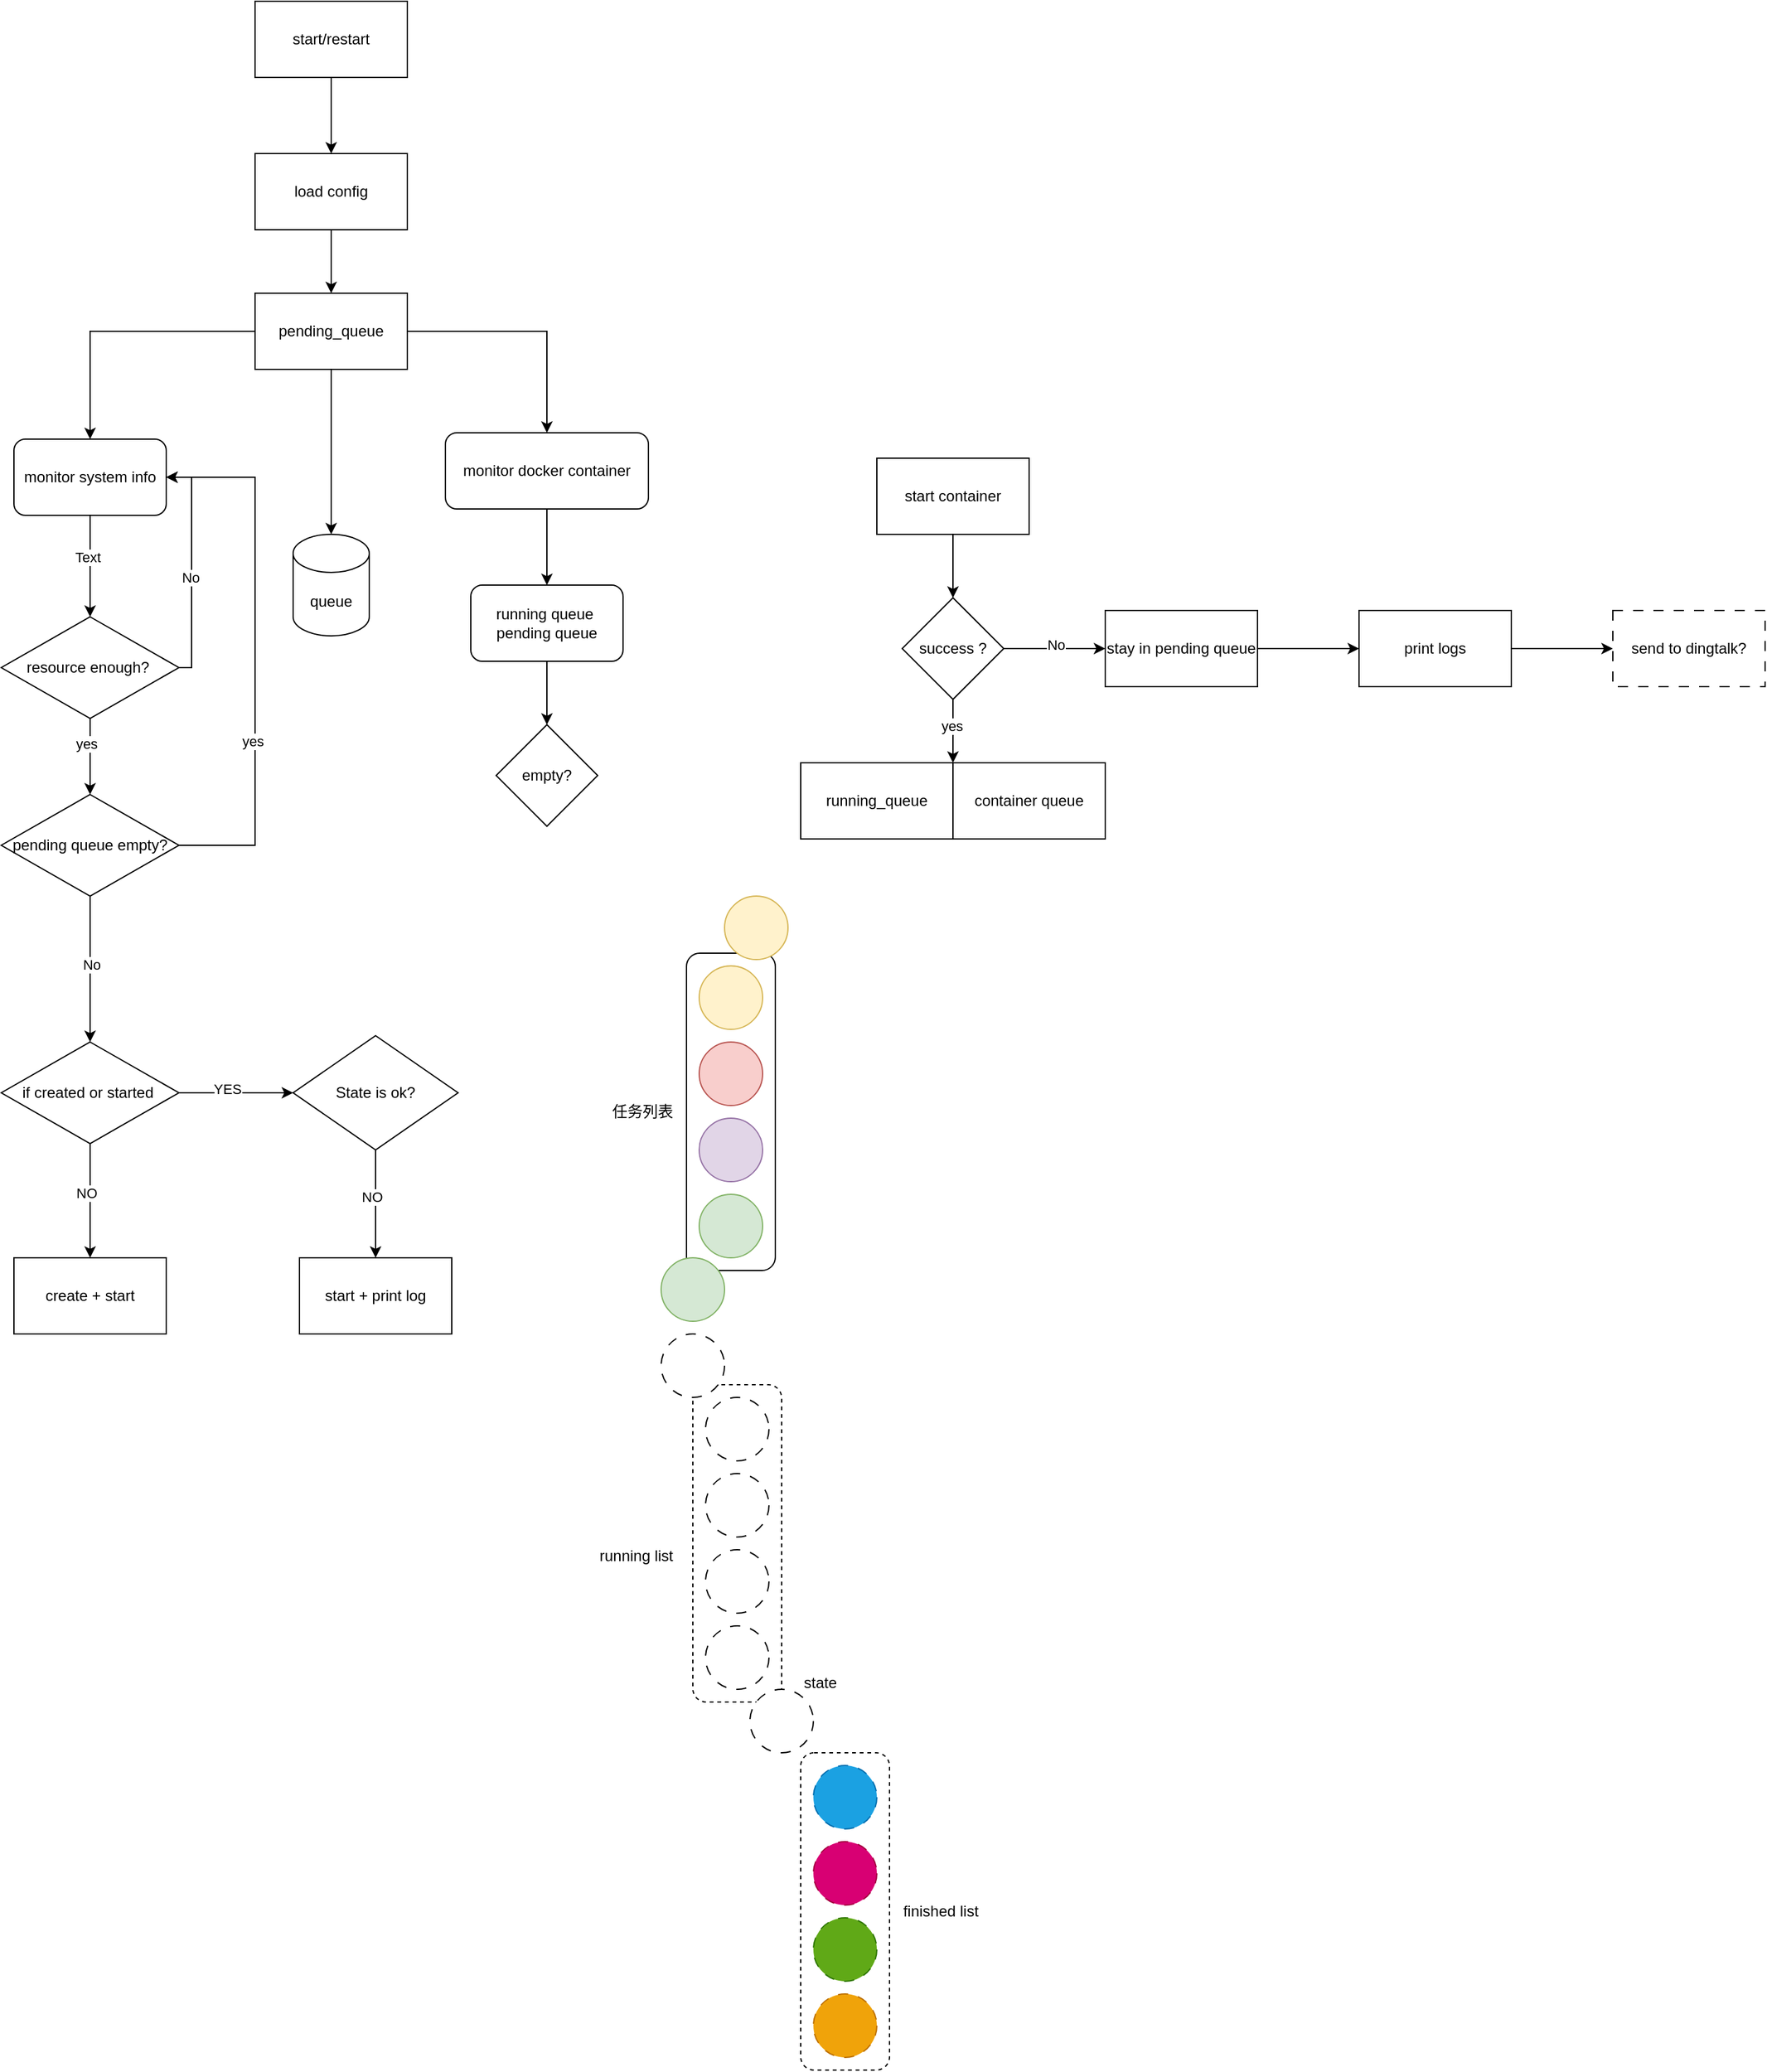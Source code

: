 <mxfile version="24.4.2" type="device" pages="4">
  <diagram name="Page-1" id="XfV0ruQVVP3Mxhs4WJS7">
    <mxGraphModel dx="1259" dy="672" grid="1" gridSize="10" guides="1" tooltips="1" connect="1" arrows="1" fold="1" page="1" pageScale="1" pageWidth="850" pageHeight="1100" math="0" shadow="0">
      <root>
        <mxCell id="0" />
        <mxCell id="1" parent="0" />
        <mxCell id="meWoQQWBx68NjKJrUbFm-3" value="" style="edgeStyle=orthogonalEdgeStyle;rounded=0;orthogonalLoop=1;jettySize=auto;html=1;" edge="1" parent="1" source="meWoQQWBx68NjKJrUbFm-1" target="meWoQQWBx68NjKJrUbFm-2">
          <mxGeometry relative="1" as="geometry" />
        </mxCell>
        <mxCell id="meWoQQWBx68NjKJrUbFm-1" value="start/restart" style="whiteSpace=wrap;html=1;" vertex="1" parent="1">
          <mxGeometry x="300" y="130" width="120" height="60" as="geometry" />
        </mxCell>
        <mxCell id="meWoQQWBx68NjKJrUbFm-5" value="" style="edgeStyle=orthogonalEdgeStyle;rounded=0;orthogonalLoop=1;jettySize=auto;html=1;" edge="1" parent="1" source="meWoQQWBx68NjKJrUbFm-2" target="meWoQQWBx68NjKJrUbFm-4">
          <mxGeometry relative="1" as="geometry" />
        </mxCell>
        <mxCell id="meWoQQWBx68NjKJrUbFm-2" value="load config" style="whiteSpace=wrap;html=1;" vertex="1" parent="1">
          <mxGeometry x="300" y="250" width="120" height="60" as="geometry" />
        </mxCell>
        <mxCell id="meWoQQWBx68NjKJrUbFm-47" style="edgeStyle=orthogonalEdgeStyle;rounded=0;orthogonalLoop=1;jettySize=auto;html=1;" edge="1" parent="1" source="meWoQQWBx68NjKJrUbFm-4" target="meWoQQWBx68NjKJrUbFm-19">
          <mxGeometry relative="1" as="geometry" />
        </mxCell>
        <mxCell id="meWoQQWBx68NjKJrUbFm-48" style="edgeStyle=orthogonalEdgeStyle;rounded=0;orthogonalLoop=1;jettySize=auto;html=1;" edge="1" parent="1" source="meWoQQWBx68NjKJrUbFm-4" target="meWoQQWBx68NjKJrUbFm-17">
          <mxGeometry relative="1" as="geometry" />
        </mxCell>
        <mxCell id="meWoQQWBx68NjKJrUbFm-49" style="edgeStyle=orthogonalEdgeStyle;rounded=0;orthogonalLoop=1;jettySize=auto;html=1;" edge="1" parent="1" source="meWoQQWBx68NjKJrUbFm-4" target="meWoQQWBx68NjKJrUbFm-46">
          <mxGeometry relative="1" as="geometry" />
        </mxCell>
        <mxCell id="meWoQQWBx68NjKJrUbFm-4" value="pending_queue" style="whiteSpace=wrap;html=1;" vertex="1" parent="1">
          <mxGeometry x="300" y="360" width="120" height="60" as="geometry" />
        </mxCell>
        <mxCell id="meWoQQWBx68NjKJrUbFm-9" value="" style="edgeStyle=orthogonalEdgeStyle;rounded=0;orthogonalLoop=1;jettySize=auto;html=1;" edge="1" parent="1" source="meWoQQWBx68NjKJrUbFm-6" target="meWoQQWBx68NjKJrUbFm-8">
          <mxGeometry relative="1" as="geometry" />
        </mxCell>
        <mxCell id="meWoQQWBx68NjKJrUbFm-6" value="start container" style="whiteSpace=wrap;html=1;" vertex="1" parent="1">
          <mxGeometry x="790" y="490" width="120" height="60" as="geometry" />
        </mxCell>
        <mxCell id="meWoQQWBx68NjKJrUbFm-11" value="" style="edgeStyle=orthogonalEdgeStyle;rounded=0;orthogonalLoop=1;jettySize=auto;html=1;" edge="1" parent="1" source="meWoQQWBx68NjKJrUbFm-8" target="meWoQQWBx68NjKJrUbFm-10">
          <mxGeometry relative="1" as="geometry" />
        </mxCell>
        <mxCell id="meWoQQWBx68NjKJrUbFm-15" value="No" style="edgeLabel;html=1;align=center;verticalAlign=middle;resizable=0;points=[];" vertex="1" connectable="0" parent="meWoQQWBx68NjKJrUbFm-11">
          <mxGeometry x="0.013" y="3" relative="1" as="geometry">
            <mxPoint as="offset" />
          </mxGeometry>
        </mxCell>
        <mxCell id="meWoQQWBx68NjKJrUbFm-13" value="" style="edgeStyle=orthogonalEdgeStyle;rounded=0;orthogonalLoop=1;jettySize=auto;html=1;entryX=1;entryY=0;entryDx=0;entryDy=0;" edge="1" parent="1" source="meWoQQWBx68NjKJrUbFm-8" target="meWoQQWBx68NjKJrUbFm-12">
          <mxGeometry relative="1" as="geometry" />
        </mxCell>
        <mxCell id="meWoQQWBx68NjKJrUbFm-14" value="yes" style="edgeLabel;html=1;align=center;verticalAlign=middle;resizable=0;points=[];" vertex="1" connectable="0" parent="meWoQQWBx68NjKJrUbFm-13">
          <mxGeometry x="-0.164" y="-1" relative="1" as="geometry">
            <mxPoint as="offset" />
          </mxGeometry>
        </mxCell>
        <mxCell id="meWoQQWBx68NjKJrUbFm-8" value="success ?" style="rhombus;whiteSpace=wrap;html=1;" vertex="1" parent="1">
          <mxGeometry x="810" y="600" width="80" height="80" as="geometry" />
        </mxCell>
        <mxCell id="meWoQQWBx68NjKJrUbFm-43" value="" style="edgeStyle=orthogonalEdgeStyle;rounded=0;orthogonalLoop=1;jettySize=auto;html=1;" edge="1" parent="1" source="meWoQQWBx68NjKJrUbFm-10" target="meWoQQWBx68NjKJrUbFm-42">
          <mxGeometry relative="1" as="geometry" />
        </mxCell>
        <mxCell id="meWoQQWBx68NjKJrUbFm-10" value="stay in pending queue" style="whiteSpace=wrap;html=1;" vertex="1" parent="1">
          <mxGeometry x="970" y="610" width="120" height="60" as="geometry" />
        </mxCell>
        <mxCell id="meWoQQWBx68NjKJrUbFm-12" value="running_queue" style="whiteSpace=wrap;html=1;" vertex="1" parent="1">
          <mxGeometry x="730" y="730" width="120" height="60" as="geometry" />
        </mxCell>
        <mxCell id="meWoQQWBx68NjKJrUbFm-38" value="" style="edgeStyle=orthogonalEdgeStyle;rounded=0;orthogonalLoop=1;jettySize=auto;html=1;" edge="1" parent="1" source="meWoQQWBx68NjKJrUbFm-17" target="meWoQQWBx68NjKJrUbFm-26">
          <mxGeometry relative="1" as="geometry" />
        </mxCell>
        <mxCell id="meWoQQWBx68NjKJrUbFm-17" value="monitor docker container" style="rounded=1;whiteSpace=wrap;html=1;" vertex="1" parent="1">
          <mxGeometry x="450" y="470" width="160" height="60" as="geometry" />
        </mxCell>
        <mxCell id="meWoQQWBx68NjKJrUbFm-23" value="" style="edgeStyle=orthogonalEdgeStyle;rounded=0;orthogonalLoop=1;jettySize=auto;html=1;" edge="1" parent="1" source="meWoQQWBx68NjKJrUbFm-19" target="meWoQQWBx68NjKJrUbFm-22">
          <mxGeometry relative="1" as="geometry" />
        </mxCell>
        <mxCell id="meWoQQWBx68NjKJrUbFm-31" value="Text" style="edgeLabel;html=1;align=center;verticalAlign=middle;resizable=0;points=[];" vertex="1" connectable="0" parent="meWoQQWBx68NjKJrUbFm-23">
          <mxGeometry x="-0.175" y="-2" relative="1" as="geometry">
            <mxPoint as="offset" />
          </mxGeometry>
        </mxCell>
        <mxCell id="meWoQQWBx68NjKJrUbFm-19" value="monitor system info" style="rounded=1;whiteSpace=wrap;html=1;" vertex="1" parent="1">
          <mxGeometry x="110" y="475" width="120" height="60" as="geometry" />
        </mxCell>
        <mxCell id="meWoQQWBx68NjKJrUbFm-25" value="" style="edgeStyle=orthogonalEdgeStyle;rounded=0;orthogonalLoop=1;jettySize=auto;html=1;" edge="1" parent="1" source="meWoQQWBx68NjKJrUbFm-22">
          <mxGeometry relative="1" as="geometry">
            <mxPoint x="170" y="755" as="targetPoint" />
          </mxGeometry>
        </mxCell>
        <mxCell id="meWoQQWBx68NjKJrUbFm-28" value="yes" style="edgeLabel;html=1;align=center;verticalAlign=middle;resizable=0;points=[];" vertex="1" connectable="0" parent="meWoQQWBx68NjKJrUbFm-25">
          <mxGeometry x="-0.36" y="-3" relative="1" as="geometry">
            <mxPoint as="offset" />
          </mxGeometry>
        </mxCell>
        <mxCell id="meWoQQWBx68NjKJrUbFm-29" style="edgeStyle=orthogonalEdgeStyle;rounded=0;orthogonalLoop=1;jettySize=auto;html=1;entryX=1;entryY=0.5;entryDx=0;entryDy=0;" edge="1" parent="1" source="meWoQQWBx68NjKJrUbFm-22" target="meWoQQWBx68NjKJrUbFm-19">
          <mxGeometry relative="1" as="geometry">
            <Array as="points">
              <mxPoint x="250" y="655" />
              <mxPoint x="250" y="505" />
            </Array>
          </mxGeometry>
        </mxCell>
        <mxCell id="meWoQQWBx68NjKJrUbFm-30" value="No" style="edgeLabel;html=1;align=center;verticalAlign=middle;resizable=0;points=[];" vertex="1" connectable="0" parent="meWoQQWBx68NjKJrUbFm-29">
          <mxGeometry x="-0.1" y="1" relative="1" as="geometry">
            <mxPoint as="offset" />
          </mxGeometry>
        </mxCell>
        <mxCell id="meWoQQWBx68NjKJrUbFm-22" value="resource enough?&amp;nbsp;" style="rhombus;whiteSpace=wrap;html=1;" vertex="1" parent="1">
          <mxGeometry x="100" y="615" width="140" height="80" as="geometry" />
        </mxCell>
        <mxCell id="meWoQQWBx68NjKJrUbFm-40" value="" style="edgeStyle=orthogonalEdgeStyle;rounded=0;orthogonalLoop=1;jettySize=auto;html=1;" edge="1" parent="1" source="meWoQQWBx68NjKJrUbFm-26" target="meWoQQWBx68NjKJrUbFm-39">
          <mxGeometry relative="1" as="geometry" />
        </mxCell>
        <mxCell id="meWoQQWBx68NjKJrUbFm-26" value="running queue&amp;nbsp;&lt;br&gt;pending queue" style="rounded=1;whiteSpace=wrap;html=1;" vertex="1" parent="1">
          <mxGeometry x="470" y="590" width="120" height="60" as="geometry" />
        </mxCell>
        <mxCell id="meWoQQWBx68NjKJrUbFm-33" value="" style="edgeStyle=orthogonalEdgeStyle;rounded=0;orthogonalLoop=1;jettySize=auto;html=1;" edge="1" parent="1" source="meWoQQWBx68NjKJrUbFm-27">
          <mxGeometry relative="1" as="geometry">
            <mxPoint x="170" y="950" as="targetPoint" />
          </mxGeometry>
        </mxCell>
        <mxCell id="meWoQQWBx68NjKJrUbFm-34" value="No" style="edgeLabel;html=1;align=center;verticalAlign=middle;resizable=0;points=[];" vertex="1" connectable="0" parent="meWoQQWBx68NjKJrUbFm-33">
          <mxGeometry x="-0.069" y="1" relative="1" as="geometry">
            <mxPoint as="offset" />
          </mxGeometry>
        </mxCell>
        <mxCell id="meWoQQWBx68NjKJrUbFm-36" value="" style="edgeStyle=orthogonalEdgeStyle;rounded=0;orthogonalLoop=1;jettySize=auto;html=1;entryX=1;entryY=0.5;entryDx=0;entryDy=0;" edge="1" parent="1" source="meWoQQWBx68NjKJrUbFm-27" target="meWoQQWBx68NjKJrUbFm-19">
          <mxGeometry relative="1" as="geometry">
            <mxPoint x="330" y="795" as="targetPoint" />
            <Array as="points">
              <mxPoint x="300" y="795" />
              <mxPoint x="300" y="505" />
            </Array>
          </mxGeometry>
        </mxCell>
        <mxCell id="meWoQQWBx68NjKJrUbFm-37" value="yes" style="edgeLabel;html=1;align=center;verticalAlign=middle;resizable=0;points=[];" vertex="1" connectable="0" parent="meWoQQWBx68NjKJrUbFm-36">
          <mxGeometry x="-0.325" y="2" relative="1" as="geometry">
            <mxPoint as="offset" />
          </mxGeometry>
        </mxCell>
        <mxCell id="meWoQQWBx68NjKJrUbFm-27" value="pending queue empty?" style="rhombus;whiteSpace=wrap;html=1;" vertex="1" parent="1">
          <mxGeometry x="100" y="755" width="140" height="80" as="geometry" />
        </mxCell>
        <mxCell id="meWoQQWBx68NjKJrUbFm-39" value="empty?" style="rhombus;whiteSpace=wrap;html=1;" vertex="1" parent="1">
          <mxGeometry x="490" y="700" width="80" height="80" as="geometry" />
        </mxCell>
        <mxCell id="meWoQQWBx68NjKJrUbFm-41" value="container queue" style="whiteSpace=wrap;html=1;" vertex="1" parent="1">
          <mxGeometry x="850" y="730" width="120" height="60" as="geometry" />
        </mxCell>
        <mxCell id="meWoQQWBx68NjKJrUbFm-45" value="" style="edgeStyle=orthogonalEdgeStyle;rounded=0;orthogonalLoop=1;jettySize=auto;html=1;" edge="1" parent="1" source="meWoQQWBx68NjKJrUbFm-42" target="meWoQQWBx68NjKJrUbFm-44">
          <mxGeometry relative="1" as="geometry" />
        </mxCell>
        <mxCell id="meWoQQWBx68NjKJrUbFm-42" value="print logs" style="whiteSpace=wrap;html=1;" vertex="1" parent="1">
          <mxGeometry x="1170" y="610" width="120" height="60" as="geometry" />
        </mxCell>
        <mxCell id="meWoQQWBx68NjKJrUbFm-44" value="send to dingtalk?" style="whiteSpace=wrap;html=1;dashed=1;dashPattern=8 8;" vertex="1" parent="1">
          <mxGeometry x="1370" y="610" width="120" height="60" as="geometry" />
        </mxCell>
        <mxCell id="meWoQQWBx68NjKJrUbFm-46" value="queue" style="shape=cylinder3;whiteSpace=wrap;html=1;boundedLbl=1;backgroundOutline=1;size=15;" vertex="1" parent="1">
          <mxGeometry x="330" y="550" width="60" height="80" as="geometry" />
        </mxCell>
        <mxCell id="meWoQQWBx68NjKJrUbFm-52" value="" style="edgeStyle=orthogonalEdgeStyle;rounded=0;orthogonalLoop=1;jettySize=auto;html=1;" edge="1" parent="1" source="meWoQQWBx68NjKJrUbFm-50" target="meWoQQWBx68NjKJrUbFm-51">
          <mxGeometry relative="1" as="geometry" />
        </mxCell>
        <mxCell id="meWoQQWBx68NjKJrUbFm-53" value="NO" style="edgeLabel;html=1;align=center;verticalAlign=middle;resizable=0;points=[];" vertex="1" connectable="0" parent="meWoQQWBx68NjKJrUbFm-52">
          <mxGeometry x="-0.129" y="-3" relative="1" as="geometry">
            <mxPoint as="offset" />
          </mxGeometry>
        </mxCell>
        <mxCell id="meWoQQWBx68NjKJrUbFm-55" value="" style="edgeStyle=orthogonalEdgeStyle;rounded=0;orthogonalLoop=1;jettySize=auto;html=1;" edge="1" parent="1" source="meWoQQWBx68NjKJrUbFm-50">
          <mxGeometry relative="1" as="geometry">
            <mxPoint x="330" y="990" as="targetPoint" />
          </mxGeometry>
        </mxCell>
        <mxCell id="meWoQQWBx68NjKJrUbFm-56" value="YES" style="edgeLabel;html=1;align=center;verticalAlign=middle;resizable=0;points=[];" vertex="1" connectable="0" parent="meWoQQWBx68NjKJrUbFm-55">
          <mxGeometry x="-0.167" y="3" relative="1" as="geometry">
            <mxPoint as="offset" />
          </mxGeometry>
        </mxCell>
        <mxCell id="meWoQQWBx68NjKJrUbFm-50" value="if created or started&amp;nbsp;" style="rhombus;whiteSpace=wrap;html=1;" vertex="1" parent="1">
          <mxGeometry x="100" y="950" width="140" height="80" as="geometry" />
        </mxCell>
        <mxCell id="meWoQQWBx68NjKJrUbFm-51" value="create + start" style="whiteSpace=wrap;html=1;" vertex="1" parent="1">
          <mxGeometry x="110" y="1120" width="120" height="60" as="geometry" />
        </mxCell>
        <mxCell id="meWoQQWBx68NjKJrUbFm-59" value="" style="edgeStyle=orthogonalEdgeStyle;rounded=0;orthogonalLoop=1;jettySize=auto;html=1;" edge="1" parent="1" source="meWoQQWBx68NjKJrUbFm-57" target="meWoQQWBx68NjKJrUbFm-58">
          <mxGeometry relative="1" as="geometry" />
        </mxCell>
        <mxCell id="meWoQQWBx68NjKJrUbFm-60" value="NO" style="edgeLabel;html=1;align=center;verticalAlign=middle;resizable=0;points=[];" vertex="1" connectable="0" parent="meWoQQWBx68NjKJrUbFm-59">
          <mxGeometry x="-0.142" y="-3" relative="1" as="geometry">
            <mxPoint as="offset" />
          </mxGeometry>
        </mxCell>
        <mxCell id="meWoQQWBx68NjKJrUbFm-57" value="State is ok?" style="rhombus;whiteSpace=wrap;html=1;" vertex="1" parent="1">
          <mxGeometry x="330" y="945" width="130" height="90" as="geometry" />
        </mxCell>
        <mxCell id="meWoQQWBx68NjKJrUbFm-58" value="start + print log" style="whiteSpace=wrap;html=1;" vertex="1" parent="1">
          <mxGeometry x="335" y="1120" width="120" height="60" as="geometry" />
        </mxCell>
        <mxCell id="meWoQQWBx68NjKJrUbFm-61" value="" style="rounded=1;whiteSpace=wrap;html=1;" vertex="1" parent="1">
          <mxGeometry x="640" y="880" width="70" height="250" as="geometry" />
        </mxCell>
        <mxCell id="meWoQQWBx68NjKJrUbFm-62" value="" style="ellipse;whiteSpace=wrap;html=1;aspect=fixed;fillColor=#fff2cc;strokeColor=#d6b656;" vertex="1" parent="1">
          <mxGeometry x="650" y="890" width="50" height="50" as="geometry" />
        </mxCell>
        <mxCell id="meWoQQWBx68NjKJrUbFm-63" value="" style="ellipse;whiteSpace=wrap;html=1;aspect=fixed;fillColor=#f8cecc;strokeColor=#b85450;" vertex="1" parent="1">
          <mxGeometry x="650" y="950" width="50" height="50" as="geometry" />
        </mxCell>
        <mxCell id="meWoQQWBx68NjKJrUbFm-64" value="" style="ellipse;whiteSpace=wrap;html=1;aspect=fixed;fillColor=#e1d5e7;strokeColor=#9673a6;" vertex="1" parent="1">
          <mxGeometry x="650" y="1010" width="50" height="50" as="geometry" />
        </mxCell>
        <mxCell id="meWoQQWBx68NjKJrUbFm-65" value="" style="ellipse;whiteSpace=wrap;html=1;aspect=fixed;fillColor=#d5e8d4;strokeColor=#82b366;" vertex="1" parent="1">
          <mxGeometry x="650" y="1070" width="50" height="50" as="geometry" />
        </mxCell>
        <mxCell id="meWoQQWBx68NjKJrUbFm-66" value="" style="rounded=1;whiteSpace=wrap;html=1;dashed=1;" vertex="1" parent="1">
          <mxGeometry x="730" y="1510" width="70" height="250" as="geometry" />
        </mxCell>
        <mxCell id="meWoQQWBx68NjKJrUbFm-67" value="" style="ellipse;whiteSpace=wrap;html=1;aspect=fixed;dashed=1;dashPattern=8 8;fillColor=#1ba1e2;fontColor=#ffffff;strokeColor=#006EAF;" vertex="1" parent="1">
          <mxGeometry x="740" y="1520" width="50" height="50" as="geometry" />
        </mxCell>
        <mxCell id="meWoQQWBx68NjKJrUbFm-68" value="" style="ellipse;whiteSpace=wrap;html=1;aspect=fixed;dashed=1;dashPattern=8 8;fillColor=#d80073;fontColor=#ffffff;strokeColor=#A50040;" vertex="1" parent="1">
          <mxGeometry x="740" y="1580" width="50" height="50" as="geometry" />
        </mxCell>
        <mxCell id="meWoQQWBx68NjKJrUbFm-69" value="" style="ellipse;whiteSpace=wrap;html=1;aspect=fixed;dashed=1;dashPattern=8 8;fillColor=#60a917;fontColor=#ffffff;strokeColor=#2D7600;" vertex="1" parent="1">
          <mxGeometry x="740" y="1640" width="50" height="50" as="geometry" />
        </mxCell>
        <mxCell id="meWoQQWBx68NjKJrUbFm-70" value="" style="ellipse;whiteSpace=wrap;html=1;aspect=fixed;dashed=1;dashPattern=8 8;fillColor=#f0a30a;fontColor=#000000;strokeColor=#BD7000;" vertex="1" parent="1">
          <mxGeometry x="740" y="1700" width="50" height="50" as="geometry" />
        </mxCell>
        <mxCell id="meWoQQWBx68NjKJrUbFm-71" value="" style="ellipse;whiteSpace=wrap;html=1;aspect=fixed;fillColor=#fff2cc;strokeColor=#d6b656;" vertex="1" parent="1">
          <mxGeometry x="670" y="835" width="50" height="50" as="geometry" />
        </mxCell>
        <mxCell id="meWoQQWBx68NjKJrUbFm-72" value="" style="ellipse;whiteSpace=wrap;html=1;aspect=fixed;fillColor=#d5e8d4;strokeColor=#82b366;" vertex="1" parent="1">
          <mxGeometry x="620" y="1120" width="50" height="50" as="geometry" />
        </mxCell>
        <mxCell id="meWoQQWBx68NjKJrUbFm-73" value="任务列表" style="text;html=1;align=center;verticalAlign=middle;resizable=0;points=[];autosize=1;strokeColor=none;fillColor=none;" vertex="1" parent="1">
          <mxGeometry x="570" y="990" width="70" height="30" as="geometry" />
        </mxCell>
        <mxCell id="meWoQQWBx68NjKJrUbFm-74" value="" style="rounded=1;whiteSpace=wrap;html=1;dashed=1;" vertex="1" parent="1">
          <mxGeometry x="645" y="1220" width="70" height="250" as="geometry" />
        </mxCell>
        <mxCell id="meWoQQWBx68NjKJrUbFm-75" value="" style="ellipse;whiteSpace=wrap;html=1;aspect=fixed;dashed=1;dashPattern=8 8;" vertex="1" parent="1">
          <mxGeometry x="655" y="1230" width="50" height="50" as="geometry" />
        </mxCell>
        <mxCell id="meWoQQWBx68NjKJrUbFm-76" value="" style="ellipse;whiteSpace=wrap;html=1;aspect=fixed;dashed=1;dashPattern=8 8;" vertex="1" parent="1">
          <mxGeometry x="655" y="1290" width="50" height="50" as="geometry" />
        </mxCell>
        <mxCell id="meWoQQWBx68NjKJrUbFm-77" value="" style="ellipse;whiteSpace=wrap;html=1;aspect=fixed;dashed=1;dashPattern=8 8;" vertex="1" parent="1">
          <mxGeometry x="655" y="1350" width="50" height="50" as="geometry" />
        </mxCell>
        <mxCell id="meWoQQWBx68NjKJrUbFm-78" value="" style="ellipse;whiteSpace=wrap;html=1;aspect=fixed;dashed=1;dashPattern=8 8;" vertex="1" parent="1">
          <mxGeometry x="655" y="1410" width="50" height="50" as="geometry" />
        </mxCell>
        <mxCell id="meWoQQWBx68NjKJrUbFm-79" value="running list" style="text;html=1;align=center;verticalAlign=middle;resizable=0;points=[];autosize=1;strokeColor=none;fillColor=none;" vertex="1" parent="1">
          <mxGeometry x="560" y="1340" width="80" height="30" as="geometry" />
        </mxCell>
        <mxCell id="meWoQQWBx68NjKJrUbFm-80" value="state" style="text;html=1;align=center;verticalAlign=middle;resizable=0;points=[];autosize=1;strokeColor=none;fillColor=none;" vertex="1" parent="1">
          <mxGeometry x="720" y="1440" width="50" height="30" as="geometry" />
        </mxCell>
        <mxCell id="meWoQQWBx68NjKJrUbFm-81" value="" style="ellipse;whiteSpace=wrap;html=1;aspect=fixed;dashed=1;dashPattern=8 8;" vertex="1" parent="1">
          <mxGeometry x="690" y="1460" width="50" height="50" as="geometry" />
        </mxCell>
        <mxCell id="meWoQQWBx68NjKJrUbFm-82" value="" style="ellipse;whiteSpace=wrap;html=1;aspect=fixed;dashed=1;dashPattern=8 8;" vertex="1" parent="1">
          <mxGeometry x="620" y="1180" width="50" height="50" as="geometry" />
        </mxCell>
        <mxCell id="meWoQQWBx68NjKJrUbFm-83" value="finished list" style="text;html=1;align=center;verticalAlign=middle;resizable=0;points=[];autosize=1;strokeColor=none;fillColor=none;" vertex="1" parent="1">
          <mxGeometry x="800" y="1620" width="80" height="30" as="geometry" />
        </mxCell>
      </root>
    </mxGraphModel>
  </diagram>
  <diagram id="NeOenE5Y8L3utTnnltmH" name="Page-2">
    <mxGraphModel dx="1259" dy="672" grid="1" gridSize="10" guides="1" tooltips="1" connect="1" arrows="1" fold="1" page="1" pageScale="1" pageWidth="850" pageHeight="1100" math="0" shadow="0">
      <root>
        <mxCell id="0" />
        <mxCell id="1" parent="0" />
        <mxCell id="9gGHNVp0sv18e7MahSO4-3" value="" style="edgeStyle=orthogonalEdgeStyle;rounded=0;orthogonalLoop=1;jettySize=auto;html=1;entryX=0.5;entryY=0;entryDx=0;entryDy=0;entryPerimeter=0;" edge="1" parent="1" target="9gGHNVp0sv18e7MahSO4-26">
          <mxGeometry relative="1" as="geometry">
            <mxPoint x="360" y="130" as="sourcePoint" />
          </mxGeometry>
        </mxCell>
        <mxCell id="9gGHNVp0sv18e7MahSO4-4" value="channel" style="edgeLabel;html=1;align=center;verticalAlign=middle;resizable=0;points=[];" vertex="1" connectable="0" parent="9gGHNVp0sv18e7MahSO4-3">
          <mxGeometry x="-0.127" relative="1" as="geometry">
            <mxPoint as="offset" />
          </mxGeometry>
        </mxCell>
        <mxCell id="9gGHNVp0sv18e7MahSO4-1" value="Data Stream" style="rounded=1;whiteSpace=wrap;html=1;" vertex="1" parent="1">
          <mxGeometry x="300" y="70" width="120" height="60" as="geometry" />
        </mxCell>
        <mxCell id="9gGHNVp0sv18e7MahSO4-5" style="edgeStyle=orthogonalEdgeStyle;rounded=0;orthogonalLoop=1;jettySize=auto;html=1;entryX=0.5;entryY=0;entryDx=0;entryDy=0;" edge="1" parent="1" source="9gGHNVp0sv18e7MahSO4-2" target="9gGHNVp0sv18e7MahSO4-10">
          <mxGeometry relative="1" as="geometry">
            <mxPoint x="180" y="460" as="targetPoint" />
          </mxGeometry>
        </mxCell>
        <mxCell id="9gGHNVp0sv18e7MahSO4-11" value="Async Metrics1&amp;nbsp;" style="edgeLabel;html=1;align=center;verticalAlign=middle;resizable=0;points=[];" vertex="1" connectable="0" parent="9gGHNVp0sv18e7MahSO4-5">
          <mxGeometry x="0.367" y="1" relative="1" as="geometry">
            <mxPoint x="-1" y="23" as="offset" />
          </mxGeometry>
        </mxCell>
        <mxCell id="9gGHNVp0sv18e7MahSO4-7" value="" style="edgeStyle=orthogonalEdgeStyle;rounded=0;orthogonalLoop=1;jettySize=auto;html=1;" edge="1" parent="1" source="9gGHNVp0sv18e7MahSO4-2" target="9gGHNVp0sv18e7MahSO4-6">
          <mxGeometry relative="1" as="geometry" />
        </mxCell>
        <mxCell id="9gGHNVp0sv18e7MahSO4-14" value="Async Metrics 2" style="edgeLabel;html=1;align=center;verticalAlign=middle;resizable=0;points=[];" vertex="1" connectable="0" parent="9gGHNVp0sv18e7MahSO4-7">
          <mxGeometry x="-0.345" relative="1" as="geometry">
            <mxPoint as="offset" />
          </mxGeometry>
        </mxCell>
        <mxCell id="9gGHNVp0sv18e7MahSO4-9" value="" style="edgeStyle=orthogonalEdgeStyle;rounded=0;orthogonalLoop=1;jettySize=auto;html=1;" edge="1" parent="1" source="9gGHNVp0sv18e7MahSO4-2" target="9gGHNVp0sv18e7MahSO4-8">
          <mxGeometry relative="1" as="geometry" />
        </mxCell>
        <mxCell id="9gGHNVp0sv18e7MahSO4-15" value="Async Metrics 3" style="edgeLabel;html=1;align=center;verticalAlign=middle;resizable=0;points=[];" vertex="1" connectable="0" parent="9gGHNVp0sv18e7MahSO4-9">
          <mxGeometry x="0.456" y="-2" relative="1" as="geometry">
            <mxPoint as="offset" />
          </mxGeometry>
        </mxCell>
        <mxCell id="9gGHNVp0sv18e7MahSO4-2" value="Data Handler" style="rounded=1;whiteSpace=wrap;html=1;" vertex="1" parent="1">
          <mxGeometry x="300" y="300" width="120" height="60" as="geometry" />
        </mxCell>
        <mxCell id="9gGHNVp0sv18e7MahSO4-22" value="" style="edgeStyle=orthogonalEdgeStyle;rounded=0;orthogonalLoop=1;jettySize=auto;html=1;" edge="1" parent="1" source="9gGHNVp0sv18e7MahSO4-6" target="9gGHNVp0sv18e7MahSO4-20">
          <mxGeometry relative="1" as="geometry" />
        </mxCell>
        <mxCell id="9gGHNVp0sv18e7MahSO4-6" value="" style="whiteSpace=wrap;html=1;rounded=1;fillColor=#dae8fc;strokeColor=#6c8ebf;" vertex="1" parent="1">
          <mxGeometry x="300" y="440" width="120" height="60" as="geometry" />
        </mxCell>
        <mxCell id="9gGHNVp0sv18e7MahSO4-23" value="" style="edgeStyle=orthogonalEdgeStyle;rounded=0;orthogonalLoop=1;jettySize=auto;html=1;" edge="1" parent="1" source="9gGHNVp0sv18e7MahSO4-8" target="9gGHNVp0sv18e7MahSO4-21">
          <mxGeometry relative="1" as="geometry" />
        </mxCell>
        <mxCell id="9gGHNVp0sv18e7MahSO4-8" value="" style="whiteSpace=wrap;html=1;rounded=1;fillColor=#f5f5f5;fontColor=#333333;strokeColor=#666666;" vertex="1" parent="1">
          <mxGeometry x="470" y="440" width="120" height="60" as="geometry" />
        </mxCell>
        <mxCell id="9gGHNVp0sv18e7MahSO4-17" value="" style="edgeStyle=orthogonalEdgeStyle;rounded=0;orthogonalLoop=1;jettySize=auto;html=1;" edge="1" parent="1" source="9gGHNVp0sv18e7MahSO4-10" target="9gGHNVp0sv18e7MahSO4-16">
          <mxGeometry relative="1" as="geometry" />
        </mxCell>
        <mxCell id="9gGHNVp0sv18e7MahSO4-18" value="calculate result" style="edgeLabel;html=1;align=center;verticalAlign=middle;resizable=0;points=[];" vertex="1" connectable="0" parent="9gGHNVp0sv18e7MahSO4-17">
          <mxGeometry x="-0.428" y="-2" relative="1" as="geometry">
            <mxPoint x="2" y="120" as="offset" />
          </mxGeometry>
        </mxCell>
        <mxCell id="9gGHNVp0sv18e7MahSO4-10" value="" style="whiteSpace=wrap;html=1;rounded=1;fillColor=#e3c800;fontColor=#000000;strokeColor=#B09500;" vertex="1" parent="1">
          <mxGeometry x="120" y="440" width="120" height="60" as="geometry" />
        </mxCell>
        <mxCell id="9gGHNVp0sv18e7MahSO4-16" value="" style="whiteSpace=wrap;html=1;rounded=1;fillColor=#FFF4C3;fontColor=#000000;strokeColor=#B09500;" vertex="1" parent="1">
          <mxGeometry x="120" y="570" width="120" height="60" as="geometry" />
        </mxCell>
        <mxCell id="9gGHNVp0sv18e7MahSO4-20" value="" style="whiteSpace=wrap;html=1;rounded=1;fillColor=#CCE5FF;strokeColor=#6c8ebf;" vertex="1" parent="1">
          <mxGeometry x="300" y="570" width="120" height="60" as="geometry" />
        </mxCell>
        <mxCell id="9gGHNVp0sv18e7MahSO4-21" value="" style="whiteSpace=wrap;html=1;rounded=1;fillColor=#CCCCFF;fontColor=#333333;strokeColor=#666666;" vertex="1" parent="1">
          <mxGeometry x="470" y="570" width="120" height="60" as="geometry" />
        </mxCell>
        <mxCell id="9gGHNVp0sv18e7MahSO4-24" value="calculate result" style="edgeLabel;html=1;align=center;verticalAlign=middle;resizable=0;points=[];" vertex="1" connectable="0" parent="1">
          <mxGeometry x="360" y="640" as="geometry" />
        </mxCell>
        <mxCell id="9gGHNVp0sv18e7MahSO4-25" value="calculate result" style="edgeLabel;html=1;align=center;verticalAlign=middle;resizable=0;points=[];" vertex="1" connectable="0" parent="1">
          <mxGeometry x="530" y="640" as="geometry" />
        </mxCell>
        <mxCell id="9gGHNVp0sv18e7MahSO4-28" value="" style="edgeStyle=orthogonalEdgeStyle;rounded=0;orthogonalLoop=1;jettySize=auto;html=1;" edge="1" parent="1" source="9gGHNVp0sv18e7MahSO4-26" target="9gGHNVp0sv18e7MahSO4-2">
          <mxGeometry relative="1" as="geometry" />
        </mxCell>
        <mxCell id="9gGHNVp0sv18e7MahSO4-26" value="Data Pool" style="shape=cylinder3;whiteSpace=wrap;html=1;boundedLbl=1;backgroundOutline=1;size=15;fillColor=#ffff88;strokeColor=default;" vertex="1" parent="1">
          <mxGeometry x="305" y="200" width="110" height="80" as="geometry" />
        </mxCell>
      </root>
    </mxGraphModel>
  </diagram>
  <diagram id="InQU2d2Be4xtkPWEFOlq" name="Page-3">
    <mxGraphModel dx="2109" dy="672" grid="1" gridSize="10" guides="1" tooltips="1" connect="1" arrows="1" fold="1" page="1" pageScale="1" pageWidth="850" pageHeight="1100" math="0" shadow="0">
      <root>
        <mxCell id="0" />
        <mxCell id="1" parent="0" />
        <mxCell id="sneOi3idHoUvQy4UOsEX-1" value="Scheduler" style="rounded=1;whiteSpace=wrap;html=1;verticalAlign=bottom;" vertex="1" parent="1">
          <mxGeometry x="100" y="240" width="650" height="340" as="geometry" />
        </mxCell>
        <mxCell id="sneOi3idHoUvQy4UOsEX-28" value="" style="edgeStyle=orthogonalEdgeStyle;rounded=0;orthogonalLoop=1;jettySize=auto;html=1;" edge="1" parent="1" source="sneOi3idHoUvQy4UOsEX-4" target="sneOi3idHoUvQy4UOsEX-9">
          <mxGeometry relative="1" as="geometry" />
        </mxCell>
        <mxCell id="sneOi3idHoUvQy4UOsEX-29" value="" style="edgeStyle=orthogonalEdgeStyle;rounded=0;orthogonalLoop=1;jettySize=auto;html=1;" edge="1" parent="1" source="sneOi3idHoUvQy4UOsEX-4" target="sneOi3idHoUvQy4UOsEX-8">
          <mxGeometry relative="1" as="geometry" />
        </mxCell>
        <mxCell id="sneOi3idHoUvQy4UOsEX-4" value="websocket connnection" style="shape=cube;whiteSpace=wrap;html=1;boundedLbl=1;backgroundOutline=1;darkOpacity=0.05;darkOpacity2=0.1;" vertex="1" parent="1">
          <mxGeometry x="365" y="270" width="120" height="80" as="geometry" />
        </mxCell>
        <mxCell id="sneOi3idHoUvQy4UOsEX-7" style="edgeStyle=orthogonalEdgeStyle;rounded=0;orthogonalLoop=1;jettySize=auto;html=1;" edge="1" parent="1" source="sneOi3idHoUvQy4UOsEX-6" target="sneOi3idHoUvQy4UOsEX-4">
          <mxGeometry relative="1" as="geometry" />
        </mxCell>
        <mxCell id="sneOi3idHoUvQy4UOsEX-6" value="" style="ellipse;shape=cloud;whiteSpace=wrap;html=1;" vertex="1" parent="1">
          <mxGeometry x="-40" y="130" width="120" height="80" as="geometry" />
        </mxCell>
        <mxCell id="sneOi3idHoUvQy4UOsEX-11" value="" style="edgeStyle=orthogonalEdgeStyle;rounded=0;orthogonalLoop=1;jettySize=auto;html=1;" edge="1" parent="1" source="sneOi3idHoUvQy4UOsEX-8" target="sneOi3idHoUvQy4UOsEX-10">
          <mxGeometry relative="1" as="geometry" />
        </mxCell>
        <mxCell id="sneOi3idHoUvQy4UOsEX-8" value="ticker / books / history kline" style="shape=cylinder3;whiteSpace=wrap;html=1;boundedLbl=1;backgroundOutline=1;size=15;" vertex="1" parent="1">
          <mxGeometry x="395" y="380" width="60" height="80" as="geometry" />
        </mxCell>
        <mxCell id="sneOi3idHoUvQy4UOsEX-9" value="" style="shape=internalStorage;whiteSpace=wrap;html=1;backgroundOutline=1;" vertex="1" parent="1">
          <mxGeometry x="270" y="380" width="80" height="80" as="geometry" />
        </mxCell>
        <mxCell id="sneOi3idHoUvQy4UOsEX-10" value="driver" style="triangle;whiteSpace=wrap;html=1;" vertex="1" parent="1">
          <mxGeometry x="790" y="380" width="60" height="80" as="geometry" />
        </mxCell>
        <mxCell id="sneOi3idHoUvQy4UOsEX-19" style="edgeStyle=orthogonalEdgeStyle;rounded=0;orthogonalLoop=1;jettySize=auto;html=1;entryX=0;entryY=0.5;entryDx=0;entryDy=0;" edge="1" parent="1" source="sneOi3idHoUvQy4UOsEX-12" target="sneOi3idHoUvQy4UOsEX-18">
          <mxGeometry relative="1" as="geometry" />
        </mxCell>
        <mxCell id="sneOi3idHoUvQy4UOsEX-12" value="openai" style="whiteSpace=wrap;html=1;" vertex="1" parent="1">
          <mxGeometry x="850" y="270" width="120" height="60" as="geometry" />
        </mxCell>
        <mxCell id="sneOi3idHoUvQy4UOsEX-21" style="edgeStyle=orthogonalEdgeStyle;rounded=0;orthogonalLoop=1;jettySize=auto;html=1;entryX=0;entryY=0.5;entryDx=0;entryDy=0;" edge="1" parent="1" source="sneOi3idHoUvQy4UOsEX-13" target="sneOi3idHoUvQy4UOsEX-18">
          <mxGeometry relative="1" as="geometry" />
        </mxCell>
        <mxCell id="sneOi3idHoUvQy4UOsEX-13" value="gemini" style="whiteSpace=wrap;html=1;" vertex="1" parent="1">
          <mxGeometry x="850" y="390" width="120" height="60" as="geometry" />
        </mxCell>
        <mxCell id="sneOi3idHoUvQy4UOsEX-20" style="edgeStyle=orthogonalEdgeStyle;rounded=0;orthogonalLoop=1;jettySize=auto;html=1;entryX=0;entryY=0.5;entryDx=0;entryDy=0;" edge="1" parent="1" source="sneOi3idHoUvQy4UOsEX-14" target="sneOi3idHoUvQy4UOsEX-18">
          <mxGeometry relative="1" as="geometry" />
        </mxCell>
        <mxCell id="sneOi3idHoUvQy4UOsEX-14" value="claude" style="whiteSpace=wrap;html=1;" vertex="1" parent="1">
          <mxGeometry x="850" y="330" width="120" height="60" as="geometry" />
        </mxCell>
        <mxCell id="sneOi3idHoUvQy4UOsEX-22" style="edgeStyle=orthogonalEdgeStyle;rounded=0;orthogonalLoop=1;jettySize=auto;html=1;entryX=0;entryY=0.5;entryDx=0;entryDy=0;" edge="1" parent="1" source="sneOi3idHoUvQy4UOsEX-15" target="sneOi3idHoUvQy4UOsEX-18">
          <mxGeometry relative="1" as="geometry" />
        </mxCell>
        <mxCell id="sneOi3idHoUvQy4UOsEX-15" value="Llima3" style="whiteSpace=wrap;html=1;" vertex="1" parent="1">
          <mxGeometry x="850" y="450" width="120" height="60" as="geometry" />
        </mxCell>
        <mxCell id="sneOi3idHoUvQy4UOsEX-23" style="edgeStyle=orthogonalEdgeStyle;rounded=0;orthogonalLoop=1;jettySize=auto;html=1;entryX=0;entryY=0.5;entryDx=0;entryDy=0;" edge="1" parent="1" source="sneOi3idHoUvQy4UOsEX-17" target="sneOi3idHoUvQy4UOsEX-18">
          <mxGeometry relative="1" as="geometry" />
        </mxCell>
        <mxCell id="sneOi3idHoUvQy4UOsEX-17" value="Groq" style="whiteSpace=wrap;html=1;" vertex="1" parent="1">
          <mxGeometry x="850" y="510" width="120" height="60" as="geometry" />
        </mxCell>
        <mxCell id="sneOi3idHoUvQy4UOsEX-18" value="output" style="triangle;whiteSpace=wrap;html=1;" vertex="1" parent="1">
          <mxGeometry x="1020" y="380" width="60" height="80" as="geometry" />
        </mxCell>
        <mxCell id="sneOi3idHoUvQy4UOsEX-25" value="" style="shape=cylinder3;whiteSpace=wrap;html=1;boundedLbl=1;backgroundOutline=1;size=15;" vertex="1" parent="1">
          <mxGeometry x="1090" y="490" width="60" height="80" as="geometry" />
        </mxCell>
        <mxCell id="sneOi3idHoUvQy4UOsEX-26" style="edgeStyle=orthogonalEdgeStyle;rounded=0;orthogonalLoop=1;jettySize=auto;html=1;entryX=0.5;entryY=0;entryDx=0;entryDy=0;entryPerimeter=0;" edge="1" parent="1" source="sneOi3idHoUvQy4UOsEX-18" target="sneOi3idHoUvQy4UOsEX-25">
          <mxGeometry relative="1" as="geometry" />
        </mxCell>
        <mxCell id="sneOi3idHoUvQy4UOsEX-27" value="okx / binance / coinbase" style="text;html=1;align=center;verticalAlign=middle;resizable=0;points=[];autosize=1;strokeColor=none;fillColor=none;" vertex="1" parent="1">
          <mxGeometry x="195" y="148" width="150" height="30" as="geometry" />
        </mxCell>
      </root>
    </mxGraphModel>
  </diagram>
  <diagram id="-KOi6V7VeWzo7VflHllU" name="Page-4">
    <mxGraphModel dx="1259" dy="672" grid="1" gridSize="10" guides="1" tooltips="1" connect="1" arrows="1" fold="1" page="1" pageScale="1" pageWidth="850" pageHeight="1100" math="0" shadow="0">
      <root>
        <mxCell id="0" />
        <mxCell id="1" parent="0" />
      </root>
    </mxGraphModel>
  </diagram>
</mxfile>
